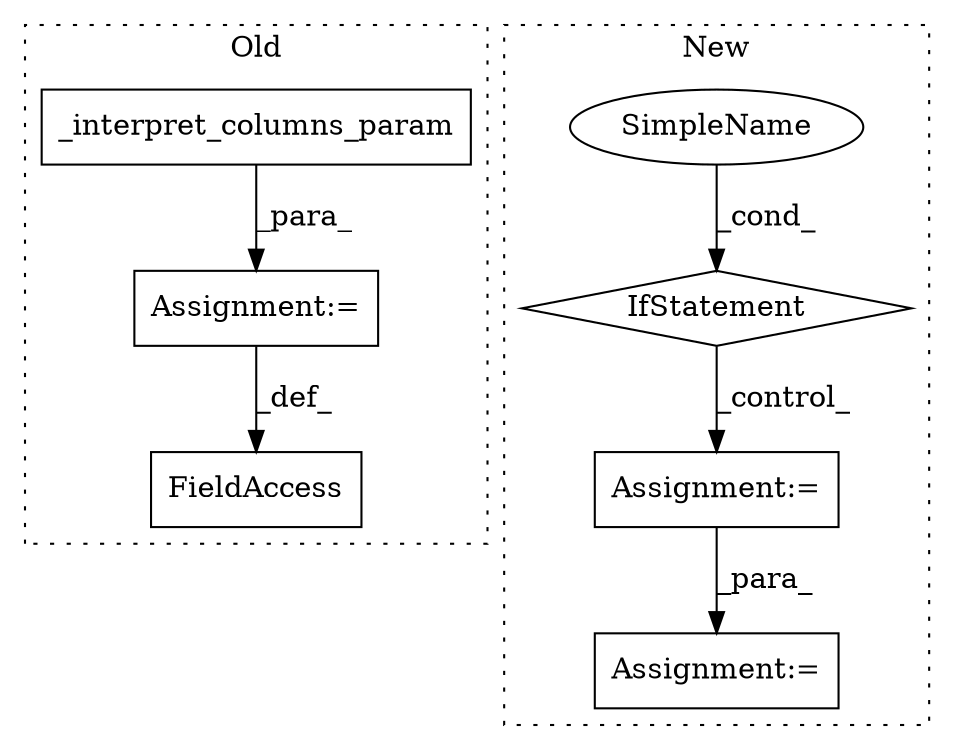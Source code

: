 digraph G {
subgraph cluster0 {
1 [label="_interpret_columns_param" a="32" s="4503,4535" l="25,1" shape="box"];
3 [label="FieldAccess" a="22" s="4489" l="13" shape="box"];
5 [label="Assignment:=" a="7" s="4502" l="1" shape="box"];
label = "Old";
style="dotted";
}
subgraph cluster1 {
2 [label="IfStatement" a="25" s="4643,4662" l="4,2" shape="diamond"];
4 [label="Assignment:=" a="7" s="4740" l="1" shape="box"];
6 [label="Assignment:=" a="7" s="4974" l="1" shape="box"];
7 [label="SimpleName" a="42" s="4647" l="15" shape="ellipse"];
label = "New";
style="dotted";
}
1 -> 5 [label="_para_"];
2 -> 4 [label="_control_"];
4 -> 6 [label="_para_"];
5 -> 3 [label="_def_"];
7 -> 2 [label="_cond_"];
}